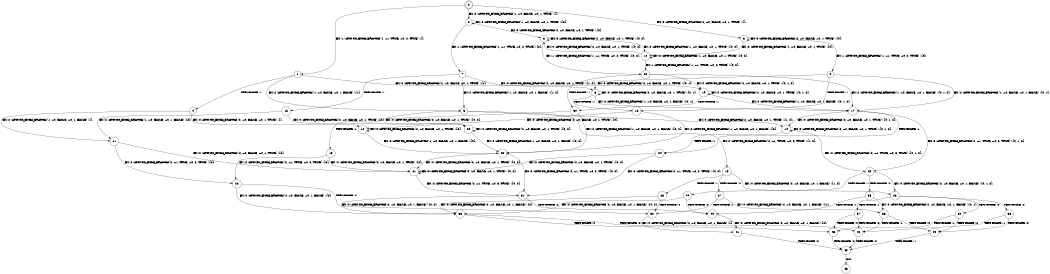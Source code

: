 digraph BCG {
size = "7, 10.5";
center = TRUE;
node [shape = circle];
0 [peripheries = 2];
0 -> 1 [label = "EX !1 !ATOMIC_EXCH_BRANCH (1, +1, TRUE, +0, 2, TRUE) !{}"];
0 -> 2 [label = "EX !2 !ATOMIC_EXCH_BRANCH (1, +0, FALSE, +0, 1, TRUE) !{}"];
0 -> 3 [label = "EX !0 !ATOMIC_EXCH_BRANCH (2, +0, FALSE, +0, 1, TRUE) !{}"];
1 -> 4 [label = "TERMINATE !1"];
1 -> 5 [label = "EX !2 !ATOMIC_EXCH_BRANCH (1, +0, FALSE, +0, 1, FALSE) !{1}"];
1 -> 6 [label = "EX !0 !ATOMIC_EXCH_BRANCH (2, +0, FALSE, +0, 1, TRUE) !{1}"];
2 -> 7 [label = "EX !1 !ATOMIC_EXCH_BRANCH (1, +1, TRUE, +0, 2, TRUE) !{2}"];
2 -> 8 [label = "EX !0 !ATOMIC_EXCH_BRANCH (2, +0, FALSE, +0, 1, TRUE) !{2}"];
2 -> 2 [label = "EX !2 !ATOMIC_EXCH_BRANCH (1, +0, FALSE, +0, 1, TRUE) !{2}"];
3 -> 9 [label = "EX !1 !ATOMIC_EXCH_BRANCH (1, +1, TRUE, +0, 2, TRUE) !{0}"];
3 -> 10 [label = "EX !2 !ATOMIC_EXCH_BRANCH (1, +0, FALSE, +0, 1, TRUE) !{0}"];
3 -> 3 [label = "EX !0 !ATOMIC_EXCH_BRANCH (2, +0, FALSE, +0, 1, TRUE) !{0}"];
4 -> 11 [label = "EX !2 !ATOMIC_EXCH_BRANCH (1, +0, FALSE, +0, 1, FALSE) !{}"];
4 -> 12 [label = "EX !0 !ATOMIC_EXCH_BRANCH (2, +0, FALSE, +0, 1, TRUE) !{}"];
5 -> 13 [label = "TERMINATE !1"];
5 -> 14 [label = "EX !0 !ATOMIC_EXCH_BRANCH (2, +0, FALSE, +0, 1, TRUE) !{1, 2}"];
5 -> 15 [label = "EX !2 !ATOMIC_EXCH_BRANCH (2, +1, TRUE, +0, 3, TRUE) !{1, 2}"];
6 -> 16 [label = "TERMINATE !1"];
6 -> 17 [label = "EX !2 !ATOMIC_EXCH_BRANCH (1, +0, FALSE, +0, 1, FALSE) !{0, 1}"];
6 -> 6 [label = "EX !0 !ATOMIC_EXCH_BRANCH (2, +0, FALSE, +0, 1, TRUE) !{0, 1}"];
7 -> 18 [label = "TERMINATE !1"];
7 -> 19 [label = "EX !0 !ATOMIC_EXCH_BRANCH (2, +0, FALSE, +0, 1, TRUE) !{1, 2}"];
7 -> 5 [label = "EX !2 !ATOMIC_EXCH_BRANCH (1, +0, FALSE, +0, 1, FALSE) !{1, 2}"];
8 -> 20 [label = "EX !1 !ATOMIC_EXCH_BRANCH (1, +1, TRUE, +0, 2, TRUE) !{0, 2}"];
8 -> 10 [label = "EX !2 !ATOMIC_EXCH_BRANCH (1, +0, FALSE, +0, 1, TRUE) !{0, 2}"];
8 -> 8 [label = "EX !0 !ATOMIC_EXCH_BRANCH (2, +0, FALSE, +0, 1, TRUE) !{0, 2}"];
9 -> 16 [label = "TERMINATE !1"];
9 -> 17 [label = "EX !2 !ATOMIC_EXCH_BRANCH (1, +0, FALSE, +0, 1, FALSE) !{0, 1}"];
9 -> 6 [label = "EX !0 !ATOMIC_EXCH_BRANCH (2, +0, FALSE, +0, 1, TRUE) !{0, 1}"];
10 -> 20 [label = "EX !1 !ATOMIC_EXCH_BRANCH (1, +1, TRUE, +0, 2, TRUE) !{0, 2}"];
10 -> 10 [label = "EX !2 !ATOMIC_EXCH_BRANCH (1, +0, FALSE, +0, 1, TRUE) !{0, 2}"];
10 -> 8 [label = "EX !0 !ATOMIC_EXCH_BRANCH (2, +0, FALSE, +0, 1, TRUE) !{0, 2}"];
11 -> 21 [label = "EX !0 !ATOMIC_EXCH_BRANCH (2, +0, FALSE, +0, 1, TRUE) !{2}"];
11 -> 22 [label = "EX !2 !ATOMIC_EXCH_BRANCH (2, +1, TRUE, +0, 3, TRUE) !{2}"];
12 -> 23 [label = "EX !2 !ATOMIC_EXCH_BRANCH (1, +0, FALSE, +0, 1, FALSE) !{0}"];
12 -> 12 [label = "EX !0 !ATOMIC_EXCH_BRANCH (2, +0, FALSE, +0, 1, TRUE) !{0}"];
13 -> 22 [label = "EX !2 !ATOMIC_EXCH_BRANCH (2, +1, TRUE, +0, 3, TRUE) !{2}"];
13 -> 21 [label = "EX !0 !ATOMIC_EXCH_BRANCH (2, +0, FALSE, +0, 1, TRUE) !{2}"];
14 -> 24 [label = "TERMINATE !1"];
14 -> 25 [label = "EX !2 !ATOMIC_EXCH_BRANCH (2, +1, TRUE, +0, 3, TRUE) !{0, 1, 2}"];
14 -> 14 [label = "EX !0 !ATOMIC_EXCH_BRANCH (2, +0, FALSE, +0, 1, TRUE) !{0, 1, 2}"];
15 -> 26 [label = "TERMINATE !1"];
15 -> 27 [label = "TERMINATE !2"];
15 -> 28 [label = "EX !0 !ATOMIC_EXCH_BRANCH (2, +0, FALSE, +0, 1, FALSE) !{1, 2}"];
16 -> 12 [label = "EX !0 !ATOMIC_EXCH_BRANCH (2, +0, FALSE, +0, 1, TRUE) !{0}"];
16 -> 23 [label = "EX !2 !ATOMIC_EXCH_BRANCH (1, +0, FALSE, +0, 1, FALSE) !{0}"];
17 -> 24 [label = "TERMINATE !1"];
17 -> 25 [label = "EX !2 !ATOMIC_EXCH_BRANCH (2, +1, TRUE, +0, 3, TRUE) !{0, 1, 2}"];
17 -> 14 [label = "EX !0 !ATOMIC_EXCH_BRANCH (2, +0, FALSE, +0, 1, TRUE) !{0, 1, 2}"];
18 -> 11 [label = "EX !2 !ATOMIC_EXCH_BRANCH (1, +0, FALSE, +0, 1, FALSE) !{2}"];
18 -> 29 [label = "EX !0 !ATOMIC_EXCH_BRANCH (2, +0, FALSE, +0, 1, TRUE) !{2}"];
19 -> 30 [label = "TERMINATE !1"];
19 -> 17 [label = "EX !2 !ATOMIC_EXCH_BRANCH (1, +0, FALSE, +0, 1, FALSE) !{0, 1, 2}"];
19 -> 19 [label = "EX !0 !ATOMIC_EXCH_BRANCH (2, +0, FALSE, +0, 1, TRUE) !{0, 1, 2}"];
20 -> 30 [label = "TERMINATE !1"];
20 -> 17 [label = "EX !2 !ATOMIC_EXCH_BRANCH (1, +0, FALSE, +0, 1, FALSE) !{0, 1, 2}"];
20 -> 19 [label = "EX !0 !ATOMIC_EXCH_BRANCH (2, +0, FALSE, +0, 1, TRUE) !{0, 1, 2}"];
21 -> 31 [label = "EX !2 !ATOMIC_EXCH_BRANCH (2, +1, TRUE, +0, 3, TRUE) !{0, 2}"];
21 -> 21 [label = "EX !0 !ATOMIC_EXCH_BRANCH (2, +0, FALSE, +0, 1, TRUE) !{0, 2}"];
22 -> 32 [label = "TERMINATE !2"];
22 -> 33 [label = "EX !0 !ATOMIC_EXCH_BRANCH (2, +0, FALSE, +0, 1, FALSE) !{2}"];
23 -> 31 [label = "EX !2 !ATOMIC_EXCH_BRANCH (2, +1, TRUE, +0, 3, TRUE) !{0, 2}"];
23 -> 21 [label = "EX !0 !ATOMIC_EXCH_BRANCH (2, +0, FALSE, +0, 1, TRUE) !{0, 2}"];
24 -> 31 [label = "EX !2 !ATOMIC_EXCH_BRANCH (2, +1, TRUE, +0, 3, TRUE) !{0, 2}"];
24 -> 21 [label = "EX !0 !ATOMIC_EXCH_BRANCH (2, +0, FALSE, +0, 1, TRUE) !{0, 2}"];
25 -> 34 [label = "TERMINATE !1"];
25 -> 35 [label = "TERMINATE !2"];
25 -> 28 [label = "EX !0 !ATOMIC_EXCH_BRANCH (2, +0, FALSE, +0, 1, FALSE) !{0, 1, 2}"];
26 -> 32 [label = "TERMINATE !2"];
26 -> 33 [label = "EX !0 !ATOMIC_EXCH_BRANCH (2, +0, FALSE, +0, 1, FALSE) !{2}"];
27 -> 32 [label = "TERMINATE !1"];
27 -> 36 [label = "EX !0 !ATOMIC_EXCH_BRANCH (2, +0, FALSE, +0, 1, FALSE) !{1}"];
28 -> 37 [label = "TERMINATE !1"];
28 -> 38 [label = "TERMINATE !2"];
28 -> 39 [label = "TERMINATE !0"];
29 -> 23 [label = "EX !2 !ATOMIC_EXCH_BRANCH (1, +0, FALSE, +0, 1, FALSE) !{0, 2}"];
29 -> 29 [label = "EX !0 !ATOMIC_EXCH_BRANCH (2, +0, FALSE, +0, 1, TRUE) !{0, 2}"];
30 -> 23 [label = "EX !2 !ATOMIC_EXCH_BRANCH (1, +0, FALSE, +0, 1, FALSE) !{0, 2}"];
30 -> 29 [label = "EX !0 !ATOMIC_EXCH_BRANCH (2, +0, FALSE, +0, 1, TRUE) !{0, 2}"];
31 -> 40 [label = "TERMINATE !2"];
31 -> 33 [label = "EX !0 !ATOMIC_EXCH_BRANCH (2, +0, FALSE, +0, 1, FALSE) !{0, 2}"];
32 -> 41 [label = "EX !0 !ATOMIC_EXCH_BRANCH (2, +0, FALSE, +0, 1, FALSE) !{}"];
33 -> 42 [label = "TERMINATE !2"];
33 -> 43 [label = "TERMINATE !0"];
34 -> 33 [label = "EX !0 !ATOMIC_EXCH_BRANCH (2, +0, FALSE, +0, 1, FALSE) !{0, 2}"];
34 -> 40 [label = "TERMINATE !2"];
35 -> 36 [label = "EX !0 !ATOMIC_EXCH_BRANCH (2, +0, FALSE, +0, 1, FALSE) !{0, 1}"];
35 -> 40 [label = "TERMINATE !1"];
36 -> 42 [label = "TERMINATE !1"];
36 -> 44 [label = "TERMINATE !0"];
37 -> 42 [label = "TERMINATE !2"];
37 -> 43 [label = "TERMINATE !0"];
38 -> 42 [label = "TERMINATE !1"];
38 -> 44 [label = "TERMINATE !0"];
39 -> 43 [label = "TERMINATE !1"];
39 -> 44 [label = "TERMINATE !2"];
40 -> 41 [label = "EX !0 !ATOMIC_EXCH_BRANCH (2, +0, FALSE, +0, 1, FALSE) !{0}"];
41 -> 45 [label = "TERMINATE !0"];
42 -> 45 [label = "TERMINATE !0"];
43 -> 45 [label = "TERMINATE !2"];
44 -> 45 [label = "TERMINATE !1"];
45 -> 46 [label = "exit"];
}
